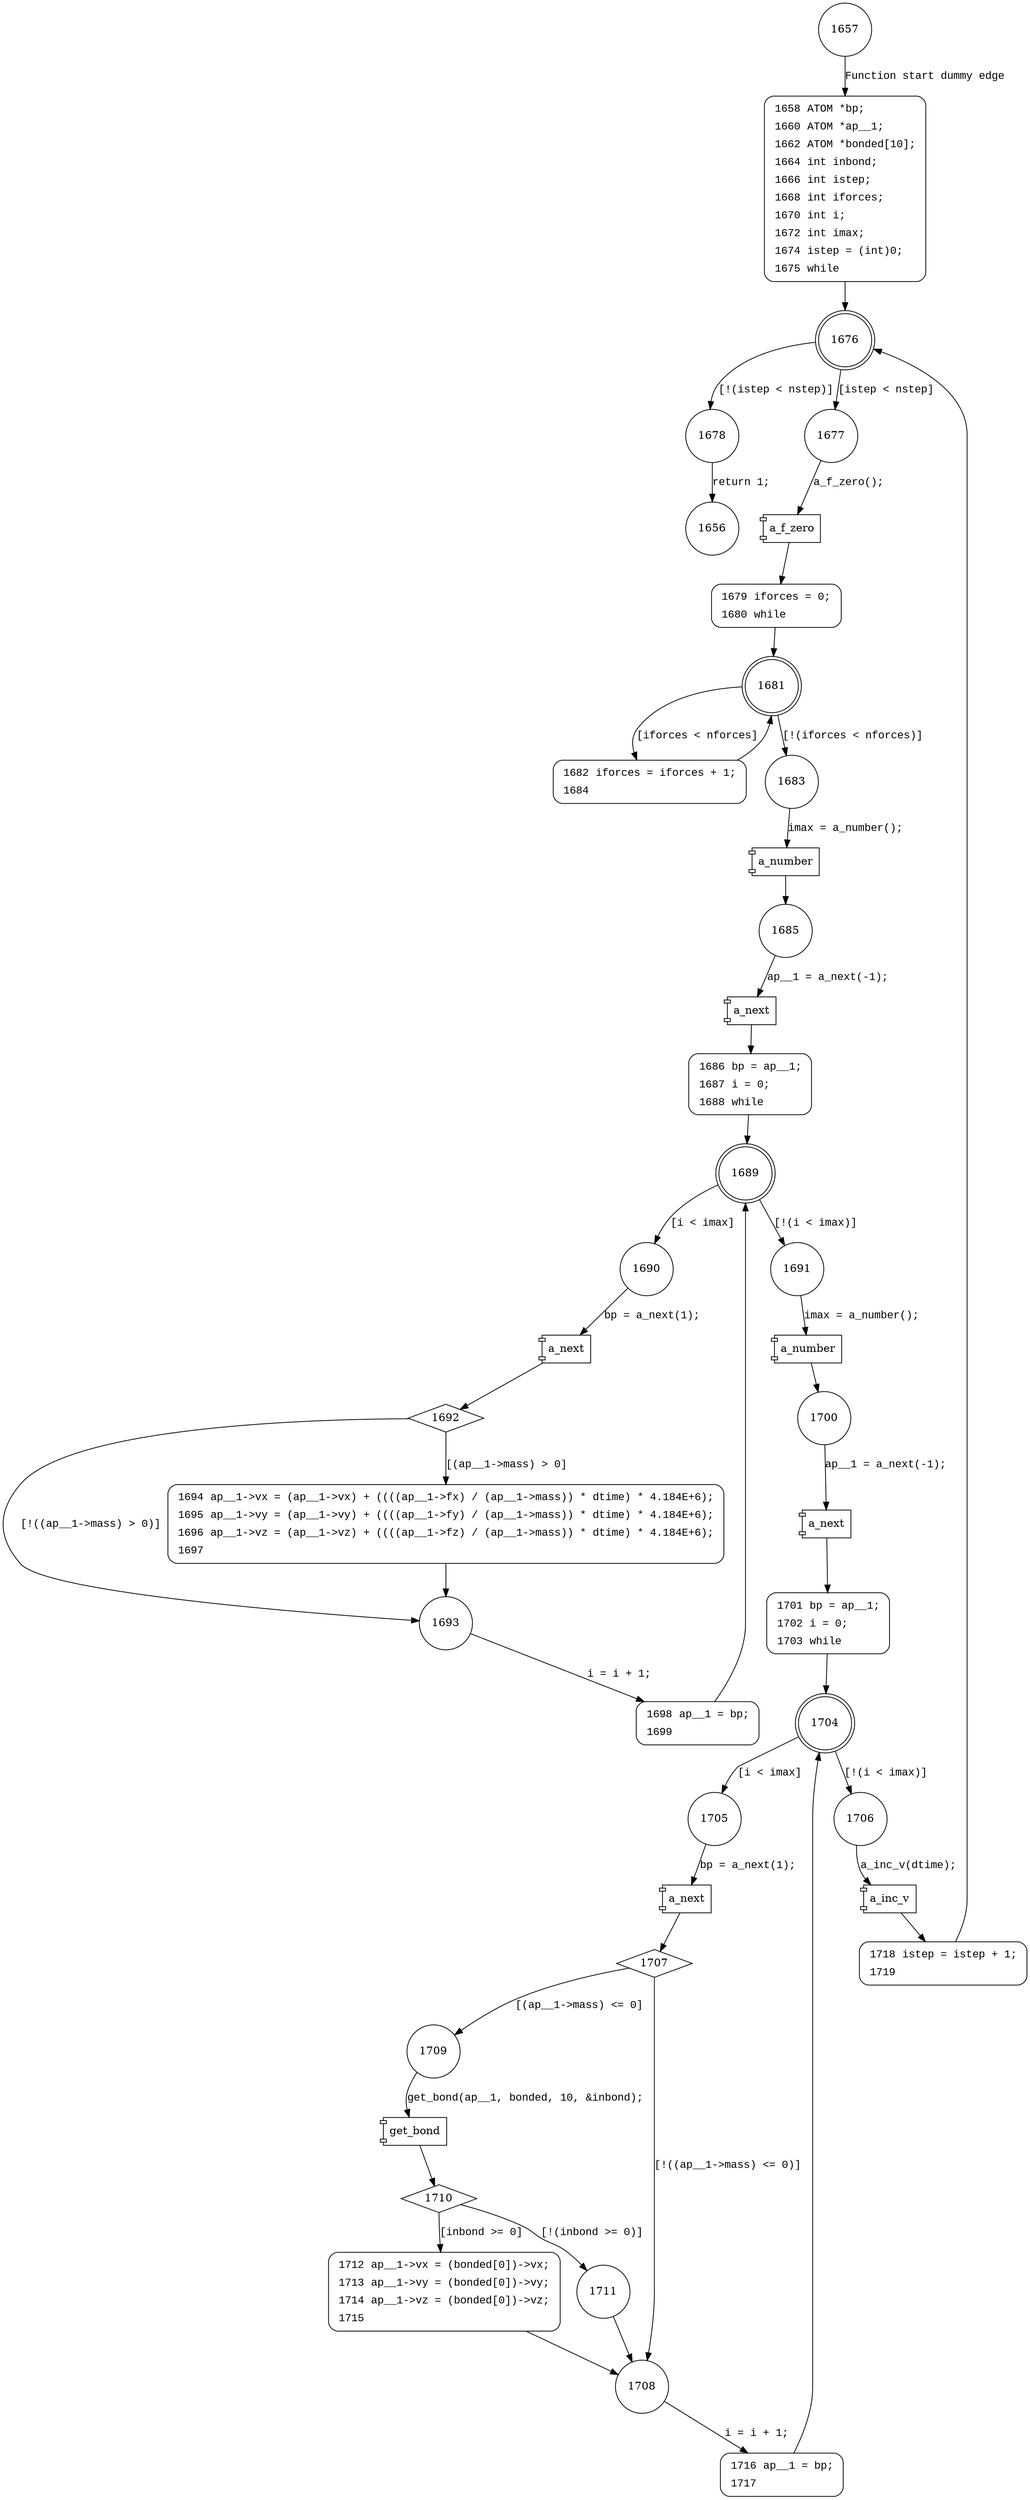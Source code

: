digraph verlet {
1657 [shape="circle"]
1658 [shape="circle"]
1676 [shape="doublecircle"]
1678 [shape="circle"]
1677 [shape="circle"]
1679 [shape="circle"]
1681 [shape="doublecircle"]
1683 [shape="circle"]
1682 [shape="circle"]
1685 [shape="circle"]
1686 [shape="circle"]
1689 [shape="doublecircle"]
1691 [shape="circle"]
1690 [shape="circle"]
1692 [shape="diamond"]
1693 [shape="circle"]
1694 [shape="circle"]
1698 [shape="circle"]
1700 [shape="circle"]
1701 [shape="circle"]
1704 [shape="doublecircle"]
1706 [shape="circle"]
1705 [shape="circle"]
1707 [shape="diamond"]
1708 [shape="circle"]
1709 [shape="circle"]
1710 [shape="diamond"]
1711 [shape="circle"]
1712 [shape="circle"]
1716 [shape="circle"]
1718 [shape="circle"]
1656 [shape="circle"]
1658 [style="filled,bold" penwidth="1" fillcolor="white" fontname="Courier New" shape="Mrecord" label=<<table border="0" cellborder="0" cellpadding="3" bgcolor="white"><tr><td align="right">1658</td><td align="left">ATOM *bp;</td></tr><tr><td align="right">1660</td><td align="left">ATOM *ap__1;</td></tr><tr><td align="right">1662</td><td align="left">ATOM *bonded[10];</td></tr><tr><td align="right">1664</td><td align="left">int inbond;</td></tr><tr><td align="right">1666</td><td align="left">int istep;</td></tr><tr><td align="right">1668</td><td align="left">int iforces;</td></tr><tr><td align="right">1670</td><td align="left">int i;</td></tr><tr><td align="right">1672</td><td align="left">int imax;</td></tr><tr><td align="right">1674</td><td align="left">istep = (int)0;</td></tr><tr><td align="right">1675</td><td align="left">while</td></tr></table>>]
1658 -> 1676[label=""]
1679 [style="filled,bold" penwidth="1" fillcolor="white" fontname="Courier New" shape="Mrecord" label=<<table border="0" cellborder="0" cellpadding="3" bgcolor="white"><tr><td align="right">1679</td><td align="left">iforces = 0;</td></tr><tr><td align="right">1680</td><td align="left">while</td></tr></table>>]
1679 -> 1681[label=""]
1682 [style="filled,bold" penwidth="1" fillcolor="white" fontname="Courier New" shape="Mrecord" label=<<table border="0" cellborder="0" cellpadding="3" bgcolor="white"><tr><td align="right">1682</td><td align="left">iforces = iforces + 1;</td></tr><tr><td align="right">1684</td><td align="left"></td></tr></table>>]
1682 -> 1681[label=""]
1686 [style="filled,bold" penwidth="1" fillcolor="white" fontname="Courier New" shape="Mrecord" label=<<table border="0" cellborder="0" cellpadding="3" bgcolor="white"><tr><td align="right">1686</td><td align="left">bp = ap__1;</td></tr><tr><td align="right">1687</td><td align="left">i = 0;</td></tr><tr><td align="right">1688</td><td align="left">while</td></tr></table>>]
1686 -> 1689[label=""]
1694 [style="filled,bold" penwidth="1" fillcolor="white" fontname="Courier New" shape="Mrecord" label=<<table border="0" cellborder="0" cellpadding="3" bgcolor="white"><tr><td align="right">1694</td><td align="left">ap__1-&gt;vx = (ap__1-&gt;vx) + ((((ap__1-&gt;fx) / (ap__1-&gt;mass)) * dtime) * 4.184E+6);</td></tr><tr><td align="right">1695</td><td align="left">ap__1-&gt;vy = (ap__1-&gt;vy) + ((((ap__1-&gt;fy) / (ap__1-&gt;mass)) * dtime) * 4.184E+6);</td></tr><tr><td align="right">1696</td><td align="left">ap__1-&gt;vz = (ap__1-&gt;vz) + ((((ap__1-&gt;fz) / (ap__1-&gt;mass)) * dtime) * 4.184E+6);</td></tr><tr><td align="right">1697</td><td align="left"></td></tr></table>>]
1694 -> 1693[label=""]
1698 [style="filled,bold" penwidth="1" fillcolor="white" fontname="Courier New" shape="Mrecord" label=<<table border="0" cellborder="0" cellpadding="3" bgcolor="white"><tr><td align="right">1698</td><td align="left">ap__1 = bp;</td></tr><tr><td align="right">1699</td><td align="left"></td></tr></table>>]
1698 -> 1689[label=""]
1701 [style="filled,bold" penwidth="1" fillcolor="white" fontname="Courier New" shape="Mrecord" label=<<table border="0" cellborder="0" cellpadding="3" bgcolor="white"><tr><td align="right">1701</td><td align="left">bp = ap__1;</td></tr><tr><td align="right">1702</td><td align="left">i = 0;</td></tr><tr><td align="right">1703</td><td align="left">while</td></tr></table>>]
1701 -> 1704[label=""]
1712 [style="filled,bold" penwidth="1" fillcolor="white" fontname="Courier New" shape="Mrecord" label=<<table border="0" cellborder="0" cellpadding="3" bgcolor="white"><tr><td align="right">1712</td><td align="left">ap__1-&gt;vx = (bonded[0])-&gt;vx;</td></tr><tr><td align="right">1713</td><td align="left">ap__1-&gt;vy = (bonded[0])-&gt;vy;</td></tr><tr><td align="right">1714</td><td align="left">ap__1-&gt;vz = (bonded[0])-&gt;vz;</td></tr><tr><td align="right">1715</td><td align="left"></td></tr></table>>]
1712 -> 1708[label=""]
1716 [style="filled,bold" penwidth="1" fillcolor="white" fontname="Courier New" shape="Mrecord" label=<<table border="0" cellborder="0" cellpadding="3" bgcolor="white"><tr><td align="right">1716</td><td align="left">ap__1 = bp;</td></tr><tr><td align="right">1717</td><td align="left"></td></tr></table>>]
1716 -> 1704[label=""]
1718 [style="filled,bold" penwidth="1" fillcolor="white" fontname="Courier New" shape="Mrecord" label=<<table border="0" cellborder="0" cellpadding="3" bgcolor="white"><tr><td align="right">1718</td><td align="left">istep = istep + 1;</td></tr><tr><td align="right">1719</td><td align="left"></td></tr></table>>]
1718 -> 1676[label=""]
1657 -> 1658 [label="Function start dummy edge" fontname="Courier New"]
1676 -> 1678 [label="[!(istep < nstep)]" fontname="Courier New"]
1676 -> 1677 [label="[istep < nstep]" fontname="Courier New"]
100577 [shape="component" label="a_f_zero"]
1677 -> 100577 [label="a_f_zero();" fontname="Courier New"]
100577 -> 1679 [label="" fontname="Courier New"]
1681 -> 1683 [label="[!(iforces < nforces)]" fontname="Courier New"]
1681 -> 1682 [label="[iforces < nforces]" fontname="Courier New"]
100578 [shape="component" label="a_number"]
1683 -> 100578 [label="imax = a_number();" fontname="Courier New"]
100578 -> 1685 [label="" fontname="Courier New"]
100579 [shape="component" label="a_next"]
1685 -> 100579 [label="ap__1 = a_next(-1);" fontname="Courier New"]
100579 -> 1686 [label="" fontname="Courier New"]
1689 -> 1691 [label="[!(i < imax)]" fontname="Courier New"]
1689 -> 1690 [label="[i < imax]" fontname="Courier New"]
100580 [shape="component" label="a_next"]
1690 -> 100580 [label="bp = a_next(1);" fontname="Courier New"]
100580 -> 1692 [label="" fontname="Courier New"]
1692 -> 1693 [label="[!((ap__1->mass) > 0)]" fontname="Courier New"]
1692 -> 1694 [label="[(ap__1->mass) > 0]" fontname="Courier New"]
1693 -> 1698 [label="i = i + 1;" fontname="Courier New"]
100581 [shape="component" label="a_number"]
1691 -> 100581 [label="imax = a_number();" fontname="Courier New"]
100581 -> 1700 [label="" fontname="Courier New"]
100582 [shape="component" label="a_next"]
1700 -> 100582 [label="ap__1 = a_next(-1);" fontname="Courier New"]
100582 -> 1701 [label="" fontname="Courier New"]
1704 -> 1706 [label="[!(i < imax)]" fontname="Courier New"]
1704 -> 1705 [label="[i < imax]" fontname="Courier New"]
100583 [shape="component" label="a_next"]
1705 -> 100583 [label="bp = a_next(1);" fontname="Courier New"]
100583 -> 1707 [label="" fontname="Courier New"]
1707 -> 1708 [label="[!((ap__1->mass) <= 0)]" fontname="Courier New"]
1707 -> 1709 [label="[(ap__1->mass) <= 0]" fontname="Courier New"]
100584 [shape="component" label="get_bond"]
1709 -> 100584 [label="get_bond(ap__1, bonded, 10, &inbond);" fontname="Courier New"]
100584 -> 1710 [label="" fontname="Courier New"]
1710 -> 1711 [label="[!(inbond >= 0)]" fontname="Courier New"]
1710 -> 1712 [label="[inbond >= 0]" fontname="Courier New"]
1708 -> 1716 [label="i = i + 1;" fontname="Courier New"]
1711 -> 1708 [label="" fontname="Courier New"]
100585 [shape="component" label="a_inc_v"]
1706 -> 100585 [label="a_inc_v(dtime);" fontname="Courier New"]
100585 -> 1718 [label="" fontname="Courier New"]
1678 -> 1656 [label="return 1;" fontname="Courier New"]
}